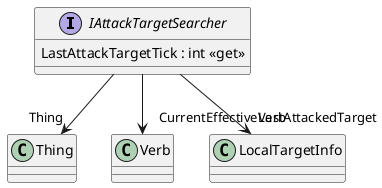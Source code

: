 @startuml
interface IAttackTargetSearcher {
    LastAttackTargetTick : int <<get>>
}
IAttackTargetSearcher --> "Thing" Thing
IAttackTargetSearcher --> "CurrentEffectiveVerb" Verb
IAttackTargetSearcher --> "LastAttackedTarget" LocalTargetInfo
@enduml
